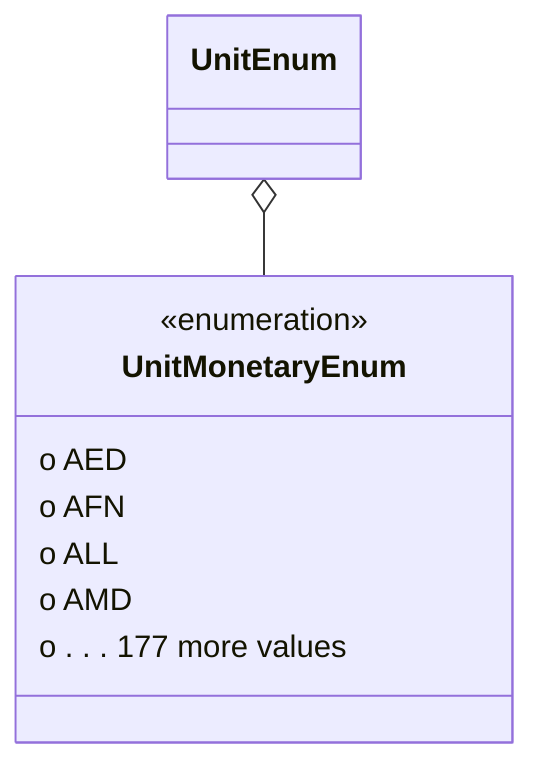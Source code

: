 classDiagram
UnitEnum o-- UnitMonetaryEnum
  class UnitMonetaryEnum {
<<enumeration>>
  o AED
  o AFN
  o ALL
  o AMD
  o . . . 177 more values
}